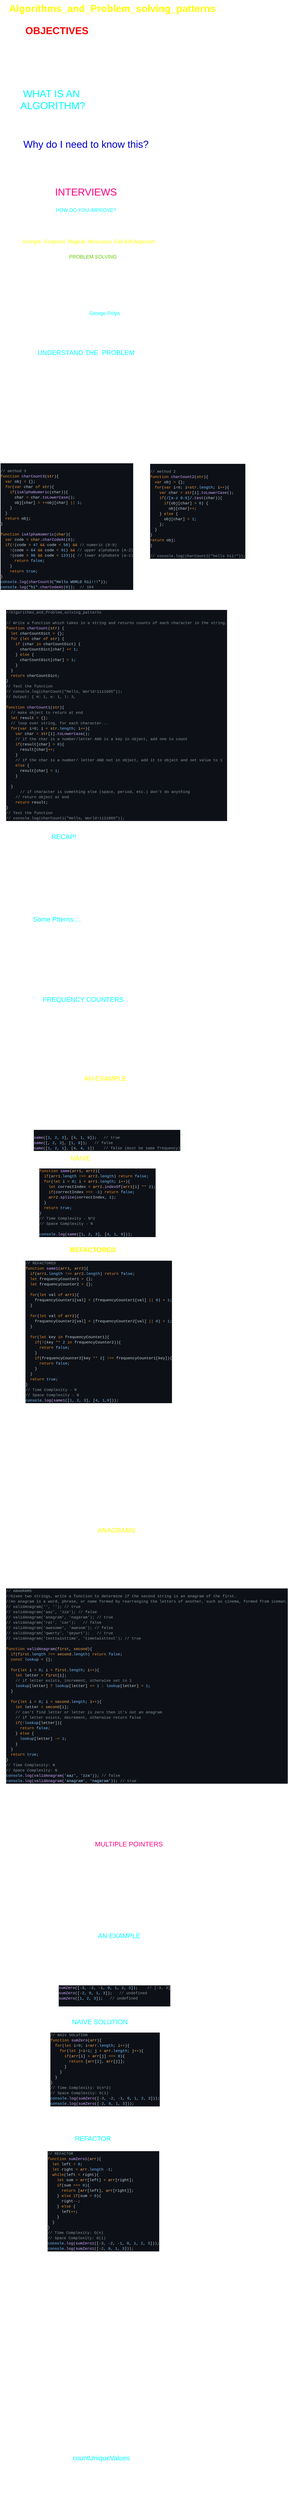 <mxfile>
    <diagram id="SgA_qAOusEtsAZYRhVHF" name="Page-1">
        <mxGraphModel dx="1015" dy="542" grid="1" gridSize="10" guides="1" tooltips="1" connect="1" arrows="1" fold="1" page="1" pageScale="1" pageWidth="850" pageHeight="1100" math="0" shadow="0">
            <root>
                <mxCell id="0"/>
                <mxCell id="1" parent="0"/>
                <mxCell id="2" value="&lt;font color=&quot;#ffff00&quot; style=&quot;font-size: 36px;&quot;&gt;&lt;b style=&quot;&quot;&gt;Algorithms_and_Problem_solving_patterns&lt;/b&gt;&lt;/font&gt;" style="text;html=1;align=center;verticalAlign=middle;resizable=0;points=[];autosize=1;strokeColor=none;fillColor=none;" parent="1" vertex="1">
                    <mxGeometry x="50" y="30" width="770" height="60" as="geometry"/>
                </mxCell>
                <mxCell id="3" value="&lt;font color=&quot;#ff0000&quot;&gt;&lt;b&gt;OBJECTIVES&lt;/b&gt;&lt;/font&gt;" style="text;html=1;align=center;verticalAlign=middle;resizable=0;points=[];autosize=1;strokeColor=none;fillColor=none;fontSize=36;fontColor=#FFFF00;" parent="1" vertex="1">
                    <mxGeometry x="110" y="110" width="250" height="60" as="geometry"/>
                </mxCell>
                <mxCell id="4" value="&lt;div style=&quot;text-align: left;&quot;&gt;&lt;span style=&quot;font-size: 18px; color: rgb(255, 255, 255); background-color: initial;&quot;&gt;--&amp;gt; Define what an algoriithm is&amp;nbsp;&lt;/span&gt;&lt;/div&gt;&lt;font style=&quot;font-size: 18px;&quot; color=&quot;#ffffff&quot;&gt;&lt;div style=&quot;text-align: left;&quot;&gt;&lt;span style=&quot;background-color: initial;&quot;&gt;--&amp;gt; Devise a plan to solve algorithms&lt;/span&gt;&lt;/div&gt;&lt;div style=&quot;text-align: left;&quot;&gt;&lt;span style=&quot;background-color: initial;&quot;&gt;--&amp;gt; Compare and contrast problem solving&lt;/span&gt;&lt;/div&gt;&lt;div style=&quot;text-align: left;&quot;&gt;&lt;span style=&quot;background-color: initial;&quot;&gt;patters including frequency counters, two&lt;/span&gt;&lt;/div&gt;&lt;div style=&quot;text-align: left;&quot;&gt;&lt;span style=&quot;background-color: initial;&quot;&gt;pointer problems and divide and conquer&lt;/span&gt;&lt;/div&gt;&lt;/font&gt;" style="text;html=1;align=center;verticalAlign=middle;resizable=0;points=[];autosize=1;strokeColor=none;fillColor=none;fontSize=36;fontColor=#FF0000;" parent="1" vertex="1">
                    <mxGeometry x="80" y="160" width="360" height="140" as="geometry"/>
                </mxCell>
                <mxCell id="5" value="&lt;font style=&quot;color: rgb(0, 255, 255); font-size: 36px;&quot;&gt;WHAT IS AN&amp;nbsp;&lt;br&gt;ALGORITHM?&lt;br&gt;&lt;/font&gt;A process or set of steps to&amp;nbsp;&lt;br&gt;accomplsh a certain task." style="text;html=1;align=center;verticalAlign=middle;resizable=0;points=[];autosize=1;strokeColor=none;fillColor=none;fontSize=18;fontColor=#FFFFFF;" parent="1" vertex="1">
                    <mxGeometry x="90" y="340" width="260" height="140" as="geometry"/>
                </mxCell>
                <mxCell id="6" value="&lt;font color=&quot;#0000cc&quot;&gt;Why do I need to know this?&lt;/font&gt;&lt;br&gt;&lt;font style=&quot;font-size: 18px;&quot;&gt;Almost everything that you do in programming involves&lt;br&gt;&lt;/font&gt;&lt;font style=&quot;font-size: 18px;&quot;&gt;some kind of algorithm!&lt;br&gt;&lt;/font&gt;&lt;font size=&quot;3&quot;&gt;It's&amp;nbsp; tha foundation for being a successful problem solving and developer Also..&lt;br&gt;&lt;/font&gt;&lt;font color=&quot;#ff0080&quot;&gt;INTERVIEWS&lt;/font&gt;" style="text;html=1;align=center;verticalAlign=middle;resizable=0;points=[];autosize=1;strokeColor=none;fillColor=none;fontSize=36;fontColor=#FFFFFF;" parent="1" vertex="1">
                    <mxGeometry x="50" y="520" width="580" height="230" as="geometry"/>
                </mxCell>
                <mxCell id="7" value="&lt;font color=&quot;#00ffff&quot;&gt;HOW DO YOU IMPROVE?&lt;/font&gt;&lt;br&gt;&lt;div style=&quot;text-align: left;&quot;&gt;&lt;br&gt;&lt;/div&gt;&lt;font color=&quot;#ffffff&quot;&gt;&lt;div style=&quot;text-align: left;&quot;&gt;&lt;span style=&quot;background-color: initial;&quot;&gt;1. Devise a plan for solving problems.&lt;/span&gt;&lt;/div&gt;&lt;div style=&quot;text-align: left;&quot;&gt;&lt;span style=&quot;background-color: initial;&quot;&gt;2. Master common problem solving patterns&lt;/span&gt;&lt;/div&gt;&lt;/font&gt;" style="text;html=1;align=center;verticalAlign=middle;resizable=0;points=[];autosize=1;strokeColor=none;fillColor=none;fontSize=18;fontColor=#FF0080;" parent="1" vertex="1">
                    <mxGeometry x="155" y="770" width="370" height="100" as="geometry"/>
                </mxCell>
                <mxCell id="8" value="&lt;font color=&quot;#ffff00&quot;&gt;A simple, Foolproof, Magical, Miraculous, Fail-Self Approach&lt;/font&gt;" style="text;html=1;align=center;verticalAlign=middle;resizable=0;points=[];autosize=1;strokeColor=none;fillColor=none;fontSize=18;fontColor=#FFFFFF;" parent="1" vertex="1">
                    <mxGeometry x="100" y="880" width="500" height="40" as="geometry"/>
                </mxCell>
                <mxCell id="9" value="&lt;font color=&quot;#66cc00&quot;&gt;PROBLEM SOLVING&lt;/font&gt;&lt;br&gt;&lt;font color=&quot;#ffffff&quot;&gt;&lt;br&gt;&lt;div style=&quot;text-align: left;&quot;&gt;&lt;span style=&quot;background-color: initial;&quot;&gt;--&amp;gt; Understand the problem&lt;/span&gt;&lt;/div&gt;&lt;div style=&quot;text-align: left;&quot;&gt;&lt;span style=&quot;background-color: initial;&quot;&gt;--&amp;gt; Explore Concrete Examples&lt;/span&gt;&lt;/div&gt;&lt;div style=&quot;text-align: left;&quot;&gt;&lt;span style=&quot;background-color: initial;&quot;&gt;--&amp;gt; Break it Down&lt;/span&gt;&lt;/div&gt;&lt;div style=&quot;text-align: left;&quot;&gt;&lt;span style=&quot;background-color: initial;&quot;&gt;--&amp;gt; Solve/Simplify&lt;/span&gt;&lt;/div&gt;&lt;div style=&quot;text-align: left;&quot;&gt;&lt;span style=&quot;background-color: initial;&quot;&gt;--&amp;gt; Look back and Refactor&lt;/span&gt;&lt;/div&gt;&lt;/font&gt;" style="text;html=1;align=center;verticalAlign=middle;resizable=0;points=[];autosize=1;strokeColor=none;fillColor=none;fontSize=18;fontColor=#FFFF00;" parent="1" vertex="1">
                    <mxGeometry x="230" y="940" width="270" height="160" as="geometry"/>
                </mxCell>
                <mxCell id="10" value="Note: many of these strategies are&lt;br&gt;adapted from &lt;font color=&quot;#00ffff&quot;&gt;George Polya&lt;/font&gt;, whose&amp;nbsp;&lt;br&gt;book How to solve It is a great&amp;nbsp;&lt;br&gt;reesource for anyone who wants to&amp;nbsp;&lt;br&gt;become a beeter problem solver" style="text;html=1;align=center;verticalAlign=middle;resizable=0;points=[];autosize=1;strokeColor=none;fillColor=none;fontSize=18;fontColor=#FFFFFF;" parent="1" vertex="1">
                    <mxGeometry x="230" y="1120" width="310" height="120" as="geometry"/>
                </mxCell>
                <mxCell id="11" value="&lt;font style=&quot;font-size: 24px;&quot;&gt;UNDERSTAND THE&amp;nbsp; PROBLEM&lt;/font&gt;" style="text;html=1;align=center;verticalAlign=middle;resizable=0;points=[];autosize=1;strokeColor=none;fillColor=none;fontSize=18;fontColor=#00FFFF;" parent="1" vertex="1">
                    <mxGeometry x="155" y="1280" width="370" height="40" as="geometry"/>
                </mxCell>
                <mxCell id="12" value="&lt;div style=&quot;text-align: left;&quot;&gt;&lt;span style=&quot;color: rgb(255, 255, 255); background-color: initial;&quot;&gt;1. Can i restate the problem in my own words?&lt;/span&gt;&lt;/div&gt;&lt;font color=&quot;#ffffff&quot;&gt;&lt;div style=&quot;text-align: left;&quot;&gt;&lt;span style=&quot;background-color: initial;&quot;&gt;2. What are the input that go into the problem?&lt;/span&gt;&lt;/div&gt;&lt;div style=&quot;text-align: left;&quot;&gt;&lt;span style=&quot;background-color: initial;&quot;&gt;3. what are outputs that should come from the&amp;nbsp;&lt;/span&gt;&lt;/div&gt;&lt;span style=&quot;white-space: pre;&quot;&gt;&lt;div style=&quot;text-align: left;&quot;&gt;&lt;span style=&quot;background-color: initial;&quot;&gt;&#9;&lt;/span&gt;&lt;span style=&quot;background-color: initial; white-space-collapse: collapse;&quot;&gt;solution to the problem?&lt;/span&gt;&lt;/div&gt;&lt;/span&gt;&lt;div style=&quot;text-align: left;&quot;&gt;&lt;span style=&quot;background-color: initial;&quot;&gt;4. Can the outputs be determined from the inputs? In&amp;nbsp;&lt;/span&gt;&lt;/div&gt;&lt;span style=&quot;white-space: pre;&quot;&gt;&lt;div style=&quot;text-align: left;&quot;&gt;&lt;span style=&quot;background-color: initial;&quot;&gt;&#9;&lt;/span&gt;&lt;span style=&quot;background-color: initial; white-space-collapse: collapse;&quot;&gt;other words, do I have enough information to solve the&amp;nbsp;&lt;/span&gt;&lt;/div&gt;&lt;/span&gt;&lt;span style=&quot;white-space: pre;&quot;&gt;&lt;div style=&quot;text-align: left;&quot;&gt;&lt;span style=&quot;background-color: initial;&quot;&gt;&#9;&lt;/span&gt;&lt;span style=&quot;background-color: initial; white-space-collapse: collapse;&quot;&gt;problem? (You may not be able to answer this question&lt;/span&gt;&lt;/div&gt;&lt;/span&gt;&lt;span style=&quot;white-space: pre;&quot;&gt;&lt;div style=&quot;text-align: left;&quot;&gt;&lt;span style=&quot;background-color: initial;&quot;&gt;&#9;&lt;/span&gt;&lt;span style=&quot;background-color: initial; white-space-collapse: collapse;&quot;&gt;until&amp;nbsp; you set about solving the problem. That's okay; it's&lt;/span&gt;&lt;/div&gt;&lt;/span&gt;&lt;span style=&quot;white-space: pre;&quot;&gt;&lt;div style=&quot;text-align: left;&quot;&gt;&lt;span style=&quot;background-color: initial;&quot;&gt;&#9;&lt;/span&gt;&lt;span style=&quot;background-color: initial; white-space-collapse: collapse;&quot;&gt;still worth considering the question at this early stage.)&lt;/span&gt;&lt;/div&gt;&lt;/span&gt;&lt;div style=&quot;text-align: left;&quot;&gt;&lt;span style=&quot;background-color: initial;&quot;&gt;5. How should II&amp;nbsp; lable the&amp;nbsp; important pieces of data that are&amp;nbsp;&lt;/span&gt;&lt;/div&gt;&lt;span style=&quot;white-space: pre;&quot;&gt;&lt;div style=&quot;text-align: left;&quot;&gt;&lt;span style=&quot;background-color: initial;&quot;&gt;&#9;&lt;/span&gt;&lt;span style=&quot;background-color: initial; white-space-collapse: collapse;&quot;&gt;a part of the problem?&lt;/span&gt;&lt;/div&gt;&lt;/span&gt;&lt;/font&gt;" style="text;html=1;align=center;verticalAlign=middle;resizable=0;points=[];autosize=1;strokeColor=none;fillColor=none;fontSize=24;fontColor=#00FFFF;" parent="1" vertex="1">
                    <mxGeometry x="100" y="1340" width="670" height="330" as="geometry"/>
                </mxCell>
                <mxCell id="13" value="&lt;div style=&quot;color: rgb(201, 209, 217); background-color: rgb(13, 17, 23); font-family: Consolas, &amp;quot;Courier New&amp;quot;, monospace; font-size: 14px; line-height: 19px;&quot;&gt;&lt;br&gt;&lt;div&gt;&lt;span style=&quot;color: #8b949e;&quot;&gt;// method 3&lt;/span&gt;&lt;/div&gt;&lt;div&gt;&lt;span style=&quot;color: #ec8e2c;&quot;&gt;function&lt;/span&gt; &lt;span style=&quot;color: #d2a8ff;&quot;&gt;charCount3&lt;/span&gt;(&lt;span style=&quot;color: #fdac54;&quot;&gt;str&lt;/span&gt;){&lt;/div&gt;&lt;div&gt;&amp;nbsp; &lt;span style=&quot;color: #ec8e2c;&quot;&gt;var&lt;/span&gt; obj &lt;span style=&quot;color: #ec8e2c;&quot;&gt;=&lt;/span&gt; {};&lt;/div&gt;&lt;div&gt;&amp;nbsp; &lt;span style=&quot;color: #ec8e2c;&quot;&gt;for&lt;/span&gt;(&lt;span style=&quot;color: #ec8e2c;&quot;&gt;var&lt;/span&gt; char &lt;span style=&quot;color: #ec8e2c;&quot;&gt;of&lt;/span&gt; &lt;span style=&quot;color: #fdac54;&quot;&gt;str&lt;/span&gt;){&lt;/div&gt;&lt;div&gt;&amp;nbsp; &amp;nbsp; &lt;span style=&quot;color: #ec8e2c;&quot;&gt;if&lt;/span&gt;(&lt;span style=&quot;color: #d2a8ff;&quot;&gt;isAlphaNumeric&lt;/span&gt;(char)){&lt;/div&gt;&lt;div&gt;&amp;nbsp; &amp;nbsp; &amp;nbsp; char &lt;span style=&quot;color: #ec8e2c;&quot;&gt;=&lt;/span&gt; char.&lt;span style=&quot;color: #d2a8ff;&quot;&gt;toLowerCase&lt;/span&gt;();&lt;/div&gt;&lt;div&gt;&amp;nbsp; &amp;nbsp; &amp;nbsp; obj[char] &lt;span style=&quot;color: #ec8e2c;&quot;&gt;=&lt;/span&gt; &lt;span style=&quot;color: #ec8e2c;&quot;&gt;++&lt;/span&gt;obj[char] &lt;span style=&quot;color: #ec8e2c;&quot;&gt;||&lt;/span&gt; &lt;span style=&quot;color: #79c0ff;&quot;&gt;1&lt;/span&gt;;&lt;/div&gt;&lt;div&gt;&amp;nbsp; &amp;nbsp; }&lt;/div&gt;&lt;div&gt;&amp;nbsp; }&lt;/div&gt;&lt;div&gt;&amp;nbsp; &lt;span style=&quot;color: #ec8e2c;&quot;&gt;return&lt;/span&gt; obj;&lt;/div&gt;&lt;div&gt;}&lt;/div&gt;&lt;br&gt;&lt;div&gt;&lt;span style=&quot;color: #ec8e2c;&quot;&gt;function&lt;/span&gt; &lt;span style=&quot;color: #d2a8ff;&quot;&gt;isAlphaNumeric&lt;/span&gt;(&lt;span style=&quot;color: #fdac54;&quot;&gt;char&lt;/span&gt;){&lt;/div&gt;&lt;div&gt;&amp;nbsp; &lt;span style=&quot;color: #ec8e2c;&quot;&gt;var&lt;/span&gt; code &lt;span style=&quot;color: #ec8e2c;&quot;&gt;=&lt;/span&gt; &lt;span style=&quot;color: #fdac54;&quot;&gt;char&lt;/span&gt;.&lt;span style=&quot;color: #d2a8ff;&quot;&gt;charCodeAt&lt;/span&gt;(&lt;span style=&quot;color: #79c0ff;&quot;&gt;0&lt;/span&gt;);&lt;/div&gt;&lt;div&gt;&amp;nbsp; &lt;span style=&quot;color: #ec8e2c;&quot;&gt;if&lt;/span&gt;(&lt;span style=&quot;color: #ec8e2c;&quot;&gt;!&lt;/span&gt;(code &lt;span style=&quot;color: #ec8e2c;&quot;&gt;&amp;gt;&lt;/span&gt; &lt;span style=&quot;color: #79c0ff;&quot;&gt;47&lt;/span&gt; &lt;span style=&quot;color: #ec8e2c;&quot;&gt;&amp;amp;&amp;amp;&lt;/span&gt; code &lt;span style=&quot;color: #ec8e2c;&quot;&gt;&amp;lt;&lt;/span&gt; &lt;span style=&quot;color: #79c0ff;&quot;&gt;58&lt;/span&gt;) &lt;span style=&quot;color: #ec8e2c;&quot;&gt;&amp;amp;&amp;amp;&lt;/span&gt; &lt;span style=&quot;color: #8b949e;&quot;&gt;// numeric (0-9)&lt;/span&gt;&lt;/div&gt;&lt;div&gt;&amp;nbsp; &amp;nbsp; &lt;span style=&quot;color: #ec8e2c;&quot;&gt;!&lt;/span&gt;(code &lt;span style=&quot;color: #ec8e2c;&quot;&gt;&amp;gt;&lt;/span&gt; &lt;span style=&quot;color: #79c0ff;&quot;&gt;64&lt;/span&gt; &lt;span style=&quot;color: #ec8e2c;&quot;&gt;&amp;amp;&amp;amp;&lt;/span&gt; code &lt;span style=&quot;color: #ec8e2c;&quot;&gt;&amp;lt;&lt;/span&gt; &lt;span style=&quot;color: #79c0ff;&quot;&gt;91&lt;/span&gt;) &lt;span style=&quot;color: #ec8e2c;&quot;&gt;&amp;amp;&amp;amp;&lt;/span&gt; &lt;span style=&quot;color: #8b949e;&quot;&gt;// upper alphabate (A-Z)&lt;/span&gt;&lt;/div&gt;&lt;div&gt;&amp;nbsp; &amp;nbsp; &lt;span style=&quot;color: #ec8e2c;&quot;&gt;!&lt;/span&gt;(code &lt;span style=&quot;color: #ec8e2c;&quot;&gt;&amp;gt;&lt;/span&gt; &lt;span style=&quot;color: #79c0ff;&quot;&gt;96&lt;/span&gt; &lt;span style=&quot;color: #ec8e2c;&quot;&gt;&amp;amp;&amp;amp;&lt;/span&gt; code &lt;span style=&quot;color: #ec8e2c;&quot;&gt;&amp;lt;&lt;/span&gt; &lt;span style=&quot;color: #79c0ff;&quot;&gt;123&lt;/span&gt;)){ &lt;span style=&quot;color: #8b949e;&quot;&gt;// lower alphabate (a-z)&lt;/span&gt;&lt;/div&gt;&lt;div&gt;&amp;nbsp; &amp;nbsp; &amp;nbsp; &lt;span style=&quot;color: #ec8e2c;&quot;&gt;return&lt;/span&gt; &lt;span style=&quot;color: #79c0ff;&quot;&gt;false&lt;/span&gt;;&lt;/div&gt;&lt;div&gt;&amp;nbsp; &amp;nbsp; }&lt;/div&gt;&lt;div&gt;&amp;nbsp; &amp;nbsp; &lt;span style=&quot;color: #ec8e2c;&quot;&gt;return&lt;/span&gt; &lt;span style=&quot;color: #79c0ff;&quot;&gt;true&lt;/span&gt;;&lt;/div&gt;&lt;div&gt;}&lt;/div&gt;&lt;div&gt;&lt;span style=&quot;color: #79c0ff;&quot;&gt;console&lt;/span&gt;.&lt;span style=&quot;color: #d2a8ff;&quot;&gt;log&lt;/span&gt;(&lt;span style=&quot;color: #d2a8ff;&quot;&gt;charCount3&lt;/span&gt;(&lt;span style=&quot;color: #a5d6ff;&quot;&gt;&quot;Hello WORLD hii!!!&quot;&lt;/span&gt;));&lt;/div&gt;&lt;div&gt;&lt;span style=&quot;color: #79c0ff;&quot;&gt;console&lt;/span&gt;.&lt;span style=&quot;color: #d2a8ff;&quot;&gt;log&lt;/span&gt;(&lt;span style=&quot;color: #a5d6ff;&quot;&gt;&quot;hi&quot;&lt;/span&gt;.&lt;span style=&quot;color: #d2a8ff;&quot;&gt;charCodeAt&lt;/span&gt;(&lt;span style=&quot;color: #79c0ff;&quot;&gt;0&lt;/span&gt;)); &amp;nbsp;&lt;span style=&quot;color: #8b949e;&quot;&gt;// 104&lt;/span&gt;&lt;/div&gt;&lt;/div&gt;" style="text;html=1;align=left;verticalAlign=middle;resizable=0;points=[];autosize=1;strokeColor=none;fillColor=none;" vertex="1" parent="1">
                    <mxGeometry x="30" y="1690" width="460" height="470" as="geometry"/>
                </mxCell>
                <mxCell id="14" value="&lt;div style=&quot;color: rgb(201, 209, 217); background-color: rgb(13, 17, 23); font-family: Consolas, &amp;quot;Courier New&amp;quot;, monospace; font-size: 14px; line-height: 19px;&quot;&gt;&lt;br&gt;&lt;div&gt;&lt;span style=&quot;color: #8b949e;&quot;&gt;// method 2&lt;/span&gt;&lt;/div&gt;&lt;div&gt;&lt;span style=&quot;color: #ec8e2c;&quot;&gt;function&lt;/span&gt; &lt;span style=&quot;color: #d2a8ff;&quot;&gt;charCount2&lt;/span&gt;(&lt;span style=&quot;color: #fdac54;&quot;&gt;str&lt;/span&gt;){&lt;/div&gt;&lt;div&gt;&amp;nbsp; &lt;span style=&quot;color: #ec8e2c;&quot;&gt;var&lt;/span&gt; obj &lt;span style=&quot;color: #ec8e2c;&quot;&gt;=&lt;/span&gt; {};&lt;/div&gt;&lt;div&gt;&amp;nbsp; &lt;span style=&quot;color: #ec8e2c;&quot;&gt;for&lt;/span&gt;(&lt;span style=&quot;color: #ec8e2c;&quot;&gt;var&lt;/span&gt; i&lt;span style=&quot;color: #ec8e2c;&quot;&gt;=&lt;/span&gt;&lt;span style=&quot;color: #79c0ff;&quot;&gt;0&lt;/span&gt;; i&lt;span style=&quot;color: #ec8e2c;&quot;&gt;&amp;lt;&lt;/span&gt;&lt;span style=&quot;color: #fdac54;&quot;&gt;str&lt;/span&gt;.&lt;span style=&quot;color: #79c0ff;&quot;&gt;length&lt;/span&gt;; i&lt;span style=&quot;color: #ec8e2c;&quot;&gt;++&lt;/span&gt;){&lt;/div&gt;&lt;div&gt;&amp;nbsp; &amp;nbsp; &lt;span style=&quot;color: #ec8e2c;&quot;&gt;var&lt;/span&gt; char &lt;span style=&quot;color: #ec8e2c;&quot;&gt;=&lt;/span&gt; &lt;span style=&quot;color: #fdac54;&quot;&gt;str&lt;/span&gt;[i].&lt;span style=&quot;color: #d2a8ff;&quot;&gt;toLowerCase&lt;/span&gt;();&lt;/div&gt;&lt;div&gt;&amp;nbsp; &amp;nbsp; &lt;span style=&quot;color: #ec8e2c;&quot;&gt;if&lt;/span&gt;(&lt;span style=&quot;color: #a5d6ff;&quot;&gt;/&lt;/span&gt;&lt;span style=&quot;color: #79c0ff;&quot;&gt;[a-z 0-9]&lt;/span&gt;&lt;span style=&quot;color: #a5d6ff;&quot;&gt;/&lt;/span&gt;.&lt;span style=&quot;color: #d2a8ff;&quot;&gt;test&lt;/span&gt;(char)){&lt;/div&gt;&lt;div&gt;&amp;nbsp; &amp;nbsp; &amp;nbsp; &lt;span style=&quot;color: #ec8e2c;&quot;&gt;if&lt;/span&gt;(obj[char] &lt;span style=&quot;color: #ec8e2c;&quot;&gt;&amp;gt;&lt;/span&gt; &lt;span style=&quot;color: #79c0ff;&quot;&gt;0&lt;/span&gt;) {&lt;/div&gt;&lt;div&gt;&amp;nbsp; &amp;nbsp; &amp;nbsp; &amp;nbsp; obj[char]&lt;span style=&quot;color: #ec8e2c;&quot;&gt;++&lt;/span&gt;;&lt;/div&gt;&lt;div&gt;&amp;nbsp; &amp;nbsp; } &lt;span style=&quot;color: #ec8e2c;&quot;&gt;else&lt;/span&gt; {&lt;/div&gt;&lt;div&gt;&amp;nbsp; &amp;nbsp; &amp;nbsp; obj[char] &lt;span style=&quot;color: #ec8e2c;&quot;&gt;=&lt;/span&gt; &lt;span style=&quot;color: #79c0ff;&quot;&gt;1&lt;/span&gt;;&lt;/div&gt;&lt;div&gt;&amp;nbsp; &amp;nbsp; };&lt;/div&gt;&lt;div&gt;&amp;nbsp; }&lt;/div&gt;&lt;div&gt;}&lt;/div&gt;&lt;div&gt;&lt;span style=&quot;color: #ec8e2c;&quot;&gt;return&lt;/span&gt; obj;&lt;/div&gt;&lt;div&gt;}&lt;/div&gt;&lt;br&gt;&lt;div&gt;&lt;span style=&quot;color: #8b949e;&quot;&gt;// console.log(charCount2(&quot;hello hii!&quot;));&lt;/span&gt;&lt;/div&gt;&lt;/div&gt;" style="text;html=1;align=left;verticalAlign=middle;resizable=0;points=[];autosize=1;strokeColor=none;fillColor=none;" vertex="1" parent="1">
                    <mxGeometry x="570" y="1690" width="340" height="360" as="geometry"/>
                </mxCell>
                <mxCell id="15" value="&lt;div style=&quot;color: rgb(201, 209, 217); background-color: rgb(13, 17, 23); font-family: Consolas, &amp;quot;Courier New&amp;quot;, monospace; font-size: 14px; line-height: 19px;&quot;&gt;&lt;div&gt;&lt;span style=&quot;color: #8b949e;&quot;&gt;//Algorithms_and_Problem_solving_patterns&lt;/span&gt;&lt;/div&gt;&lt;br&gt;&lt;div&gt;&lt;span style=&quot;color: #8b949e;&quot;&gt;// Write a function which takes in a string and returns counts of each character in the string.&lt;/span&gt;&lt;/div&gt;&lt;div&gt;&lt;span style=&quot;color: #ec8e2c;&quot;&gt;function&lt;/span&gt; &lt;span style=&quot;color: #d2a8ff;&quot;&gt;charCount&lt;/span&gt;(&lt;span style=&quot;color: #fdac54;&quot;&gt;str&lt;/span&gt;) {&lt;/div&gt;&lt;div&gt;&amp;nbsp; &lt;span style=&quot;color: #ec8e2c;&quot;&gt;let&lt;/span&gt; charCountDict &lt;span style=&quot;color: #ec8e2c;&quot;&gt;=&lt;/span&gt; {};&lt;/div&gt;&lt;div&gt;&amp;nbsp; &lt;span style=&quot;color: #ec8e2c;&quot;&gt;for&lt;/span&gt; (&lt;span style=&quot;color: #ec8e2c;&quot;&gt;let&lt;/span&gt; char &lt;span style=&quot;color: #ec8e2c;&quot;&gt;of&lt;/span&gt; &lt;span style=&quot;color: #fdac54;&quot;&gt;str&lt;/span&gt;) {&lt;/div&gt;&lt;div&gt;&amp;nbsp; &amp;nbsp; &lt;span style=&quot;color: #ec8e2c;&quot;&gt;if&lt;/span&gt; (char &lt;span style=&quot;color: #ec8e2c;&quot;&gt;in&lt;/span&gt; charCountDict) {&lt;/div&gt;&lt;div&gt;&amp;nbsp; &amp;nbsp; &amp;nbsp; charCountDict[char] &lt;span style=&quot;color: #ec8e2c;&quot;&gt;+=&lt;/span&gt; &lt;span style=&quot;color: #79c0ff;&quot;&gt;1&lt;/span&gt;;&lt;/div&gt;&lt;div&gt;&amp;nbsp; &amp;nbsp; } &lt;span style=&quot;color: #ec8e2c;&quot;&gt;else&lt;/span&gt; {&lt;/div&gt;&lt;div&gt;&amp;nbsp; &amp;nbsp; &amp;nbsp; charCountDict[char] &lt;span style=&quot;color: #ec8e2c;&quot;&gt;=&lt;/span&gt; &lt;span style=&quot;color: #79c0ff;&quot;&gt;1&lt;/span&gt;;&lt;/div&gt;&lt;div&gt;&amp;nbsp; &amp;nbsp; }&lt;/div&gt;&lt;div&gt;&amp;nbsp; }&lt;/div&gt;&lt;div&gt;&amp;nbsp; &lt;span style=&quot;color: #ec8e2c;&quot;&gt;return&lt;/span&gt; charCountDict;&lt;/div&gt;&lt;div&gt;}&lt;/div&gt;&lt;div&gt;&lt;span style=&quot;color: #8b949e;&quot;&gt;// Test the function&lt;/span&gt;&lt;/div&gt;&lt;div&gt;&lt;span style=&quot;color: #8b949e;&quot;&gt;// console.log(charCount(&quot;Hello, World!1111665&quot;));&lt;/span&gt;&lt;/div&gt;&lt;div&gt;&lt;span style=&quot;color: #8b949e;&quot;&gt;// Output: { H: 1, e: 1, l: 3, &lt;/span&gt;&lt;/div&gt;&lt;br&gt;&lt;div&gt;&lt;span style=&quot;color: #ec8e2c;&quot;&gt;function&lt;/span&gt; &lt;span style=&quot;color: #d2a8ff;&quot;&gt;charCount1&lt;/span&gt;(&lt;span style=&quot;color: #fdac54;&quot;&gt;str&lt;/span&gt;){&lt;/div&gt;&lt;div&gt;&amp;nbsp; &lt;span style=&quot;color: #8b949e;&quot;&gt;// make object to return at end&lt;/span&gt;&lt;/div&gt;&lt;div&gt;&amp;nbsp; &lt;span style=&quot;color: #ec8e2c;&quot;&gt;let&lt;/span&gt; result &lt;span style=&quot;color: #ec8e2c;&quot;&gt;=&lt;/span&gt; {};&lt;/div&gt;&lt;div&gt;&amp;nbsp; &lt;span style=&quot;color: #8b949e;&quot;&gt;// loop over string, for each character...&lt;/span&gt;&lt;/div&gt;&lt;div&gt;&amp;nbsp; &lt;span style=&quot;color: #ec8e2c;&quot;&gt;for&lt;/span&gt;(&lt;span style=&quot;color: #ec8e2c;&quot;&gt;var&lt;/span&gt; i&lt;span style=&quot;color: #ec8e2c;&quot;&gt;=&lt;/span&gt;&lt;span style=&quot;color: #79c0ff;&quot;&gt;0&lt;/span&gt;; i &lt;span style=&quot;color: #ec8e2c;&quot;&gt;&amp;lt;&lt;/span&gt; &lt;span style=&quot;color: #fdac54;&quot;&gt;str&lt;/span&gt;.&lt;span style=&quot;color: #79c0ff;&quot;&gt;length&lt;/span&gt;; i&lt;span style=&quot;color: #ec8e2c;&quot;&gt;++&lt;/span&gt;){&lt;/div&gt;&lt;div&gt;&amp;nbsp; &amp;nbsp; &lt;span style=&quot;color: #ec8e2c;&quot;&gt;var&lt;/span&gt; char &lt;span style=&quot;color: #ec8e2c;&quot;&gt;=&lt;/span&gt; &lt;span style=&quot;color: #fdac54;&quot;&gt;str&lt;/span&gt;[i].&lt;span style=&quot;color: #d2a8ff;&quot;&gt;toLowerCase&lt;/span&gt;();&lt;/div&gt;&lt;div&gt;&amp;nbsp; &amp;nbsp; &lt;span style=&quot;color: #8b949e;&quot;&gt;// if the char is a number/letter AND is a key in object, add one to count&lt;/span&gt;&lt;/div&gt;&lt;div&gt;&amp;nbsp; &amp;nbsp; &lt;span style=&quot;color: #ec8e2c;&quot;&gt;if&lt;/span&gt;(result[char] &lt;span style=&quot;color: #ec8e2c;&quot;&gt;&amp;gt;&lt;/span&gt; &lt;span style=&quot;color: #79c0ff;&quot;&gt;0&lt;/span&gt;){&lt;/div&gt;&lt;div&gt;&amp;nbsp; &amp;nbsp; &amp;nbsp; result[char]&lt;span style=&quot;color: #ec8e2c;&quot;&gt;++&lt;/span&gt;;&lt;/div&gt;&lt;div&gt;&amp;nbsp; &amp;nbsp; }&lt;/div&gt;&lt;div&gt;&amp;nbsp; &amp;nbsp; &lt;span style=&quot;color: #8b949e;&quot;&gt;// if the char is a number/ letter AND not in object, add it to object and set value to 1&lt;/span&gt;&lt;/div&gt;&lt;div&gt;&amp;nbsp; &amp;nbsp; &lt;span style=&quot;color: #ec8e2c;&quot;&gt;else&lt;/span&gt; {&lt;/div&gt;&lt;div&gt;&amp;nbsp; &amp;nbsp; &amp;nbsp; result[char] &lt;span style=&quot;color: #ec8e2c;&quot;&gt;=&lt;/span&gt; &lt;span style=&quot;color: #79c0ff;&quot;&gt;1&lt;/span&gt;;&lt;/div&gt;&lt;div&gt;&amp;nbsp; &amp;nbsp; }&lt;/div&gt;&lt;br&gt;&lt;div&gt;&amp;nbsp; }&lt;/div&gt;&lt;div&gt;&amp;nbsp; &amp;nbsp; &amp;nbsp; &lt;span style=&quot;color: #8b949e;&quot;&gt;// if character is something else (space, period, etc.) don't do anything&lt;/span&gt;&lt;/div&gt;&lt;div&gt;&amp;nbsp; &amp;nbsp; &lt;span style=&quot;color: #8b949e;&quot;&gt;// return object at end&lt;/span&gt;&lt;/div&gt;&lt;div&gt;&amp;nbsp; &amp;nbsp; &lt;span style=&quot;color: #ec8e2c;&quot;&gt;return&lt;/span&gt; result;&lt;/div&gt;&lt;div&gt;}&lt;/div&gt;&lt;div&gt;&lt;span style=&quot;color: #8b949e;&quot;&gt;// Test the function&lt;/span&gt;&lt;/div&gt;&lt;div&gt;&lt;span style=&quot;color: #8b949e;&quot;&gt;// console.log(charCount1(&quot;Hello, World!1111665&quot;));&lt;/span&gt;&lt;/div&gt;&lt;/div&gt;" style="text;html=1;align=left;verticalAlign=middle;resizable=0;points=[];autosize=1;strokeColor=none;fillColor=none;" vertex="1" parent="1">
                    <mxGeometry x="50" y="2220" width="750" height="770" as="geometry"/>
                </mxCell>
                <mxCell id="16" value="&lt;font color=&quot;#00ffff&quot;&gt;&lt;font style=&quot;font-size: 24px;&quot;&gt;RECAP!&lt;br&gt;&lt;/font&gt;&lt;br&gt;&lt;/font&gt;" style="text;html=1;align=center;verticalAlign=middle;resizable=0;points=[];autosize=1;strokeColor=none;fillColor=none;" vertex="1" parent="1">
                    <mxGeometry x="205" y="3020" width="110" height="60" as="geometry"/>
                </mxCell>
                <mxCell id="17" value="&lt;div style=&quot;text-align: left;&quot;&gt;&lt;span style=&quot;color: rgb(255, 255, 255); background-color: initial;&quot;&gt;--&amp;gt; Understand the problem&lt;/span&gt;&lt;/div&gt;&lt;font color=&quot;#ffffff&quot;&gt;&lt;div style=&quot;text-align: left;&quot;&gt;&lt;span style=&quot;background-color: initial;&quot;&gt;--&amp;gt; Explore concrete Examples&lt;/span&gt;&lt;/div&gt;&lt;div style=&quot;text-align: left;&quot;&gt;&lt;span style=&quot;background-color: initial;&quot;&gt;--&amp;gt; Break it Down&lt;/span&gt;&lt;/div&gt;&lt;div style=&quot;text-align: left;&quot;&gt;&lt;span style=&quot;background-color: initial;&quot;&gt;--&amp;gt; Solve / simplify&lt;/span&gt;&lt;/div&gt;&lt;div style=&quot;text-align: left;&quot;&gt;&lt;span style=&quot;background-color: initial;&quot;&gt;--&amp;gt; Look Back and Refactor&lt;/span&gt;&lt;/div&gt;&lt;/font&gt;" style="text;html=1;align=center;verticalAlign=middle;resizable=0;points=[];autosize=1;strokeColor=none;fillColor=none;fontSize=24;fontColor=#00FFFF;" vertex="1" parent="1">
                    <mxGeometry x="80" y="3070" width="350" height="160" as="geometry"/>
                </mxCell>
                <mxCell id="18" value="&lt;font color=&quot;#00ffff&quot;&gt;Some Ptterns....&lt;/font&gt;&lt;br&gt;&lt;div style=&quot;text-align: left;&quot;&gt;&lt;span style=&quot;background-color: initial;&quot;&gt;--&amp;gt; Frequency Counter&amp;nbsp;&lt;/span&gt;&lt;/div&gt;&lt;div style=&quot;text-align: left;&quot;&gt;&lt;span style=&quot;background-color: initial;&quot;&gt;--&amp;gt; Multiple Pointers&lt;/span&gt;&lt;/div&gt;&lt;div style=&quot;text-align: left;&quot;&gt;&lt;span style=&quot;background-color: initial;&quot;&gt;--&amp;gt; Sliding Window&lt;/span&gt;&lt;/div&gt;&lt;div style=&quot;text-align: left;&quot;&gt;&lt;span style=&quot;background-color: initial;&quot;&gt;--&amp;gt; Divide and Conquer&amp;nbsp;&lt;/span&gt;&lt;/div&gt;&lt;div style=&quot;text-align: left;&quot;&gt;&lt;span style=&quot;background-color: initial;&quot;&gt;--&amp;gt; Dynamic Programming&lt;/span&gt;&lt;/div&gt;&lt;div style=&quot;text-align: left;&quot;&gt;&lt;span style=&quot;background-color: initial;&quot;&gt;--&amp;gt; Greedy algorithms&lt;/span&gt;&lt;/div&gt;&lt;div style=&quot;text-align: left;&quot;&gt;&lt;span style=&quot;background-color: initial;&quot;&gt;--&amp;gt; Backtracking&lt;/span&gt;&lt;/div&gt;&lt;div style=&quot;text-align: left;&quot;&gt;&lt;span style=&quot;background-color: initial;&quot;&gt;--&amp;gt; many more1&lt;/span&gt;&lt;/div&gt;" style="text;html=1;align=center;verticalAlign=middle;resizable=0;points=[];autosize=1;strokeColor=none;fillColor=none;fontSize=24;fontColor=#FFFFFF;" vertex="1" parent="1">
                    <mxGeometry x="85" y="3320" width="300" height="270" as="geometry"/>
                </mxCell>
                <mxCell id="19" value="FREQUENCY COUNTERS&lt;br&gt;&lt;br&gt;&lt;font color=&quot;#ffffff&quot;&gt;This pattern uses objects or sets to collect&amp;nbsp;&lt;br&gt;values/frequencies of values&lt;br&gt;&lt;br&gt;This can often avoid the need for&amp;nbsp;&lt;br&gt;nested loops or O(N^2) operations&lt;br&gt;with arrays / strings&lt;/font&gt;" style="text;html=1;align=center;verticalAlign=middle;resizable=0;points=[];autosize=1;strokeColor=none;fillColor=none;fontSize=24;fontColor=#00FFFF;" vertex="1" parent="1">
                    <mxGeometry x="90" y="3610" width="480" height="240" as="geometry"/>
                </mxCell>
                <mxCell id="20" value="&lt;font color=&quot;#ffff00&quot;&gt;AN EXAMPLE&lt;/font&gt;&lt;br&gt;&lt;br&gt;Write a function colled same, which accepts two arrays,&amp;nbsp;&lt;br&gt;The function should return true if every value in the&amp;nbsp;&lt;br&gt;array has it's corresponding value squared in the second array.&amp;nbsp;&lt;br&gt;The frequency of values must be the same." style="text;html=1;align=center;verticalAlign=middle;resizable=0;points=[];autosize=1;strokeColor=none;fillColor=none;fontSize=24;fontColor=#FFFFFF;" vertex="1" parent="1">
                    <mxGeometry x="60" y="3890" width="700" height="190" as="geometry"/>
                </mxCell>
                <mxCell id="21" value="&lt;div style=&quot;color: rgb(201, 209, 217); background-color: rgb(13, 17, 23); font-family: Consolas, &amp;quot;Courier New&amp;quot;, monospace; font-size: 14px; line-height: 19px;&quot;&gt;&lt;br&gt;&lt;div&gt;&lt;span style=&quot;color: #d2a8ff;&quot;&gt;same&lt;/span&gt;([&lt;span style=&quot;color: #79c0ff;&quot;&gt;1&lt;/span&gt;, &lt;span style=&quot;color: #79c0ff;&quot;&gt;2&lt;/span&gt;, &lt;span style=&quot;color: #79c0ff;&quot;&gt;3&lt;/span&gt;], [&lt;span style=&quot;color: #79c0ff;&quot;&gt;4&lt;/span&gt;, &lt;span style=&quot;color: #79c0ff;&quot;&gt;1&lt;/span&gt;, &lt;span style=&quot;color: #79c0ff;&quot;&gt;9&lt;/span&gt;]); &amp;nbsp; &lt;span style=&quot;color: #8b949e;&quot;&gt;// true&lt;/span&gt;&lt;/div&gt;&lt;div&gt;&lt;span style=&quot;color: #d2a8ff;&quot;&gt;same&lt;/span&gt;([, &lt;span style=&quot;color: #79c0ff;&quot;&gt;2&lt;/span&gt;, &lt;span style=&quot;color: #79c0ff;&quot;&gt;3&lt;/span&gt;], [&lt;span style=&quot;color: #79c0ff;&quot;&gt;1&lt;/span&gt;, &lt;span style=&quot;color: #79c0ff;&quot;&gt;9&lt;/span&gt;]); &amp;nbsp; &lt;span style=&quot;color: #8b949e;&quot;&gt;// false&lt;/span&gt;&lt;/div&gt;&lt;div&gt;&lt;span style=&quot;color: #d2a8ff;&quot;&gt;same&lt;/span&gt;([&lt;span style=&quot;color: #79c0ff;&quot;&gt;1&lt;/span&gt;, &lt;span style=&quot;color: #79c0ff;&quot;&gt;2&lt;/span&gt;, &lt;span style=&quot;color: #79c0ff;&quot;&gt;1&lt;/span&gt;], [&lt;span style=&quot;color: #79c0ff;&quot;&gt;4&lt;/span&gt;, &lt;span style=&quot;color: #79c0ff;&quot;&gt;4&lt;/span&gt;, &lt;span style=&quot;color: #79c0ff;&quot;&gt;1&lt;/span&gt;]) &amp;nbsp; &amp;nbsp;&lt;span style=&quot;color: #8b949e;&quot;&gt;// false (must be same frequency)&lt;/span&gt;&lt;/div&gt;&lt;/div&gt;" style="text;html=1;align=left;verticalAlign=middle;resizable=0;points=[];autosize=1;strokeColor=none;fillColor=none;fontSize=24;fontColor=#FFFF00;" vertex="1" parent="1">
                    <mxGeometry x="150" y="4090" width="510" height="90" as="geometry"/>
                </mxCell>
                <mxCell id="22" value="&lt;div style=&quot;color: rgb(201, 209, 217); background-color: rgb(13, 17, 23); font-family: Consolas, &amp;quot;Courier New&amp;quot;, monospace; font-size: 14px; line-height: 19px;&quot;&gt;&lt;div&gt;&lt;span style=&quot;color: #ec8e2c;&quot;&gt;function&lt;/span&gt; &lt;span style=&quot;color: #d2a8ff;&quot;&gt;same&lt;/span&gt;(&lt;span style=&quot;color: #fdac54;&quot;&gt;arr1&lt;/span&gt;, &lt;span style=&quot;color: #fdac54;&quot;&gt;arr2&lt;/span&gt;){&lt;/div&gt;&lt;div&gt;&amp;nbsp; &lt;span style=&quot;color: #ec8e2c;&quot;&gt;if&lt;/span&gt;(&lt;span style=&quot;color: #fdac54;&quot;&gt;arr1&lt;/span&gt;.&lt;span style=&quot;color: #79c0ff;&quot;&gt;length&lt;/span&gt; &lt;span style=&quot;color: #ec8e2c;&quot;&gt;!==&lt;/span&gt; &lt;span style=&quot;color: #fdac54;&quot;&gt;arr2&lt;/span&gt;.&lt;span style=&quot;color: #79c0ff;&quot;&gt;length&lt;/span&gt;) &lt;span style=&quot;color: #ec8e2c;&quot;&gt;return&lt;/span&gt; &lt;span style=&quot;color: #79c0ff;&quot;&gt;false&lt;/span&gt;;&lt;/div&gt;&lt;div&gt;&amp;nbsp; &lt;span style=&quot;color: #ec8e2c;&quot;&gt;for&lt;/span&gt;(&lt;span style=&quot;color: #ec8e2c;&quot;&gt;let&lt;/span&gt; i &lt;span style=&quot;color: #ec8e2c;&quot;&gt;=&lt;/span&gt; &lt;span style=&quot;color: #79c0ff;&quot;&gt;0&lt;/span&gt;; i &lt;span style=&quot;color: #ec8e2c;&quot;&gt;&amp;lt;&lt;/span&gt; &lt;span style=&quot;color: #fdac54;&quot;&gt;arr1&lt;/span&gt;.&lt;span style=&quot;color: #79c0ff;&quot;&gt;length&lt;/span&gt;; i&lt;span style=&quot;color: #ec8e2c;&quot;&gt;++&lt;/span&gt;){&lt;/div&gt;&lt;div&gt;&amp;nbsp; &amp;nbsp; &lt;span style=&quot;color: #ec8e2c;&quot;&gt;let&lt;/span&gt; correctIndex &lt;span style=&quot;color: #ec8e2c;&quot;&gt;=&lt;/span&gt; &lt;span style=&quot;color: #fdac54;&quot;&gt;arr2&lt;/span&gt;.&lt;span style=&quot;color: #d2a8ff;&quot;&gt;indexOf&lt;/span&gt;(&lt;span style=&quot;color: #fdac54;&quot;&gt;arr1&lt;/span&gt;[i] &lt;span style=&quot;color: #ec8e2c;&quot;&gt;**&lt;/span&gt; &lt;span style=&quot;color: #79c0ff;&quot;&gt;2&lt;/span&gt;);&lt;/div&gt;&lt;div&gt;&amp;nbsp; &amp;nbsp; &lt;span style=&quot;color: #ec8e2c;&quot;&gt;if&lt;/span&gt;(correctIndex &lt;span style=&quot;color: #ec8e2c;&quot;&gt;===&lt;/span&gt; &lt;span style=&quot;color: #ec8e2c;&quot;&gt;-&lt;/span&gt;&lt;span style=&quot;color: #79c0ff;&quot;&gt;1&lt;/span&gt;) &lt;span style=&quot;color: #ec8e2c;&quot;&gt;return&lt;/span&gt; &lt;span style=&quot;color: #79c0ff;&quot;&gt;false&lt;/span&gt;;&lt;/div&gt;&lt;div&gt;&amp;nbsp; &amp;nbsp; &lt;span style=&quot;color: #fdac54;&quot;&gt;arr2&lt;/span&gt;.&lt;span style=&quot;color: #d2a8ff;&quot;&gt;splice&lt;/span&gt;(correctIndex, &lt;span style=&quot;color: #79c0ff;&quot;&gt;1&lt;/span&gt;);&lt;/div&gt;&lt;div&gt;&amp;nbsp; }&lt;/div&gt;&lt;div&gt;&amp;nbsp; &lt;span style=&quot;color: #ec8e2c;&quot;&gt;return&lt;/span&gt; &lt;span style=&quot;color: #79c0ff;&quot;&gt;true&lt;/span&gt;;&lt;/div&gt;&lt;div&gt;}&lt;/div&gt;&lt;div&gt;&lt;span style=&quot;color: #8b949e;&quot;&gt;// Time Complexity - N^2&lt;/span&gt;&lt;/div&gt;&lt;div&gt;&lt;span style=&quot;color: #8b949e;&quot;&gt;// Space Complexity - N&lt;/span&gt;&lt;/div&gt;&lt;br&gt;&lt;div&gt;&lt;span style=&quot;color: #79c0ff;&quot;&gt;console&lt;/span&gt;.&lt;span style=&quot;color: #d2a8ff;&quot;&gt;log&lt;/span&gt;(&lt;span style=&quot;color: #d2a8ff;&quot;&gt;same&lt;/span&gt;([&lt;span style=&quot;color: #79c0ff;&quot;&gt;1&lt;/span&gt;, &lt;span style=&quot;color: #79c0ff;&quot;&gt;2&lt;/span&gt;, &lt;span style=&quot;color: #79c0ff;&quot;&gt;3&lt;/span&gt;], [&lt;span style=&quot;color: #79c0ff;&quot;&gt;4&lt;/span&gt;, &lt;span style=&quot;color: #79c0ff;&quot;&gt;1&lt;/span&gt;, &lt;span style=&quot;color: #79c0ff;&quot;&gt;9&lt;/span&gt;]));&lt;/div&gt;&lt;/div&gt;" style="text;html=1;align=left;verticalAlign=middle;resizable=0;points=[];autosize=1;strokeColor=none;fillColor=none;fontSize=24;fontColor=#FFFF00;" vertex="1" parent="1">
                    <mxGeometry x="170" y="4230" width="410" height="260" as="geometry"/>
                </mxCell>
                <mxCell id="23" value="&lt;div style=&quot;color: rgb(201, 209, 217); background-color: rgb(13, 17, 23); font-family: Consolas, &amp;quot;Courier New&amp;quot;, monospace; font-size: 14px; line-height: 19px;&quot;&gt;&lt;div&gt;&lt;span style=&quot;color: #8b949e;&quot;&gt;// REFACTORED&lt;/span&gt;&lt;/div&gt;&lt;div&gt;&lt;span style=&quot;color: #ec8e2c;&quot;&gt;function&lt;/span&gt; &lt;span style=&quot;color: #d2a8ff;&quot;&gt;same1&lt;/span&gt;(&lt;span style=&quot;color: #fdac54;&quot;&gt;arr1&lt;/span&gt;, &lt;span style=&quot;color: #fdac54;&quot;&gt;arr2&lt;/span&gt;){&lt;/div&gt;&lt;div&gt;&amp;nbsp; &lt;span style=&quot;color: #ec8e2c;&quot;&gt;if&lt;/span&gt;(&lt;span style=&quot;color: #fdac54;&quot;&gt;arr1&lt;/span&gt;.&lt;span style=&quot;color: #79c0ff;&quot;&gt;length&lt;/span&gt; &lt;span style=&quot;color: #ec8e2c;&quot;&gt;!==&lt;/span&gt; &lt;span style=&quot;color: #fdac54;&quot;&gt;arr2&lt;/span&gt;.&lt;span style=&quot;color: #79c0ff;&quot;&gt;length&lt;/span&gt;) &lt;span style=&quot;color: #ec8e2c;&quot;&gt;return&lt;/span&gt; &lt;span style=&quot;color: #79c0ff;&quot;&gt;false&lt;/span&gt;;&lt;/div&gt;&lt;div&gt;&amp;nbsp; &lt;span style=&quot;color: #ec8e2c;&quot;&gt;let&lt;/span&gt; frequencyCounter1 &lt;span style=&quot;color: #ec8e2c;&quot;&gt;=&lt;/span&gt; {};&lt;/div&gt;&lt;div&gt;&amp;nbsp; &lt;span style=&quot;color: #ec8e2c;&quot;&gt;let&lt;/span&gt; frequencyCounter2 &lt;span style=&quot;color: #ec8e2c;&quot;&gt;=&lt;/span&gt; {};&lt;/div&gt;&lt;br&gt;&lt;div&gt;&amp;nbsp; &lt;span style=&quot;color: #ec8e2c;&quot;&gt;for&lt;/span&gt;(&lt;span style=&quot;color: #ec8e2c;&quot;&gt;let&lt;/span&gt; val &lt;span style=&quot;color: #ec8e2c;&quot;&gt;of&lt;/span&gt; &lt;span style=&quot;color: #fdac54;&quot;&gt;arr1&lt;/span&gt;){&lt;/div&gt;&lt;div&gt;&amp;nbsp; &amp;nbsp; frequencyCounter1[val] &lt;span style=&quot;color: #ec8e2c;&quot;&gt;=&lt;/span&gt; (frequencyCounter1[val] &lt;span style=&quot;color: #ec8e2c;&quot;&gt;||&lt;/span&gt; &lt;span style=&quot;color: #79c0ff;&quot;&gt;0&lt;/span&gt;) &lt;span style=&quot;color: #ec8e2c;&quot;&gt;+&lt;/span&gt; &lt;span style=&quot;color: #79c0ff;&quot;&gt;1&lt;/span&gt;;&lt;/div&gt;&lt;div&gt;&amp;nbsp; }&lt;/div&gt;&lt;br&gt;&lt;div&gt;&amp;nbsp; &lt;span style=&quot;color: #ec8e2c;&quot;&gt;for&lt;/span&gt;(&lt;span style=&quot;color: #ec8e2c;&quot;&gt;let&lt;/span&gt; val &lt;span style=&quot;color: #ec8e2c;&quot;&gt;of&lt;/span&gt; &lt;span style=&quot;color: #fdac54;&quot;&gt;arr2&lt;/span&gt;){&lt;/div&gt;&lt;div&gt;&amp;nbsp; &amp;nbsp; frequencyCounter2[val] &lt;span style=&quot;color: #ec8e2c;&quot;&gt;=&lt;/span&gt; (frequencyCounter2[val] &lt;span style=&quot;color: #ec8e2c;&quot;&gt;||&lt;/span&gt; &lt;span style=&quot;color: #79c0ff;&quot;&gt;0&lt;/span&gt;) &lt;span style=&quot;color: #ec8e2c;&quot;&gt;+&lt;/span&gt; &lt;span style=&quot;color: #79c0ff;&quot;&gt;1&lt;/span&gt;;&lt;/div&gt;&lt;div&gt;&amp;nbsp; }&lt;/div&gt;&lt;br&gt;&lt;div&gt;&amp;nbsp; &lt;span style=&quot;color: #ec8e2c;&quot;&gt;for&lt;/span&gt;(&lt;span style=&quot;color: #ec8e2c;&quot;&gt;let&lt;/span&gt; key &lt;span style=&quot;color: #ec8e2c;&quot;&gt;in&lt;/span&gt; frequencyCounter1){&lt;/div&gt;&lt;div&gt;&amp;nbsp; &amp;nbsp; &lt;span style=&quot;color: #ec8e2c;&quot;&gt;if&lt;/span&gt;(&lt;span style=&quot;color: #ec8e2c;&quot;&gt;!&lt;/span&gt;(key &lt;span style=&quot;color: #ec8e2c;&quot;&gt;**&lt;/span&gt; &lt;span style=&quot;color: #79c0ff;&quot;&gt;2&lt;/span&gt; &lt;span style=&quot;color: #ec8e2c;&quot;&gt;in&lt;/span&gt; frequencyCounter2)){&lt;/div&gt;&lt;div&gt;&amp;nbsp; &amp;nbsp; &amp;nbsp; &lt;span style=&quot;color: #ec8e2c;&quot;&gt;return&lt;/span&gt; &lt;span style=&quot;color: #79c0ff;&quot;&gt;false&lt;/span&gt;;&lt;/div&gt;&lt;div&gt;&amp;nbsp; &amp;nbsp; }&lt;/div&gt;&lt;div&gt;&amp;nbsp; &amp;nbsp; &lt;span style=&quot;color: #ec8e2c;&quot;&gt;if&lt;/span&gt;(frequencyCounter2[key &lt;span style=&quot;color: #ec8e2c;&quot;&gt;**&lt;/span&gt; &lt;span style=&quot;color: #79c0ff;&quot;&gt;2&lt;/span&gt;] &lt;span style=&quot;color: #ec8e2c;&quot;&gt;!==&lt;/span&gt; frequencyCounter1[key]){&lt;/div&gt;&lt;div&gt;&amp;nbsp; &amp;nbsp; &amp;nbsp; &lt;span style=&quot;color: #ec8e2c;&quot;&gt;return&lt;/span&gt; &lt;span style=&quot;color: #79c0ff;&quot;&gt;false&lt;/span&gt;;&lt;/div&gt;&lt;div&gt;&amp;nbsp; &amp;nbsp; }&lt;/div&gt;&lt;div&gt;&amp;nbsp; }&lt;/div&gt;&lt;div&gt;&amp;nbsp; &lt;span style=&quot;color: #ec8e2c;&quot;&gt;return&lt;/span&gt; &lt;span style=&quot;color: #79c0ff;&quot;&gt;true&lt;/span&gt;;&lt;/div&gt;&lt;div&gt;}&lt;/div&gt;&lt;div&gt;&lt;span style=&quot;color: #8b949e;&quot;&gt;// Time Complexity - N&lt;/span&gt;&lt;/div&gt;&lt;div&gt;&lt;span style=&quot;color: #8b949e;&quot;&gt;// Space Complexity - N&lt;/span&gt;&lt;/div&gt;&lt;div&gt;&lt;span style=&quot;color: #79c0ff;&quot;&gt;console&lt;/span&gt;.&lt;span style=&quot;color: #d2a8ff;&quot;&gt;log&lt;/span&gt;(&lt;span style=&quot;color: #d2a8ff;&quot;&gt;same1&lt;/span&gt;([&lt;span style=&quot;color: #79c0ff;&quot;&gt;1&lt;/span&gt;, &lt;span style=&quot;color: #79c0ff;&quot;&gt;2&lt;/span&gt;, &lt;span style=&quot;color: #79c0ff;&quot;&gt;3&lt;/span&gt;], [&lt;span style=&quot;color: #79c0ff;&quot;&gt;4&lt;/span&gt;, &lt;span style=&quot;color: #79c0ff;&quot;&gt;1&lt;/span&gt;,&lt;span style=&quot;color: #79c0ff;&quot;&gt;9&lt;/span&gt;]));&lt;/div&gt;&lt;/div&gt;" style="text;html=1;align=left;verticalAlign=middle;resizable=0;points=[];autosize=1;strokeColor=none;fillColor=none;fontSize=24;fontColor=#FFFF00;" vertex="1" parent="1">
                    <mxGeometry x="120" y="4560" width="510" height="530" as="geometry"/>
                </mxCell>
                <mxCell id="24" value="&lt;b&gt;REFACTORED&lt;/b&gt;" style="text;html=1;align=center;verticalAlign=middle;resizable=0;points=[];autosize=1;strokeColor=none;fillColor=none;fontSize=24;fontColor=#FFFF00;" vertex="1" parent="1">
                    <mxGeometry x="270" y="4510" width="190" height="40" as="geometry"/>
                </mxCell>
                <mxCell id="25" value="NAIVE" style="text;html=1;align=center;verticalAlign=middle;resizable=0;points=[];autosize=1;strokeColor=none;fillColor=none;fontSize=24;fontColor=#FFFF00;" vertex="1" parent="1">
                    <mxGeometry x="270" y="4180" width="100" height="40" as="geometry"/>
                </mxCell>
                <mxCell id="26" value="ANAGRAMS" style="text;html=1;align=center;verticalAlign=middle;resizable=0;points=[];autosize=1;strokeColor=none;fillColor=none;fontSize=24;fontColor=#FFFF00;" vertex="1" parent="1">
                    <mxGeometry x="370" y="5520" width="160" height="40" as="geometry"/>
                </mxCell>
                <mxCell id="27" value="&lt;font color=&quot;#ffffff&quot;&gt;Given two strings, write a function to determine if the second&amp;nbsp;&lt;br&gt;string is an anagram of the first. An anagram is&lt;br&gt;a word, phrase, or name formed by rearranging the&amp;nbsp;&lt;br&gt;letters of another, such as cinema, formed from iceman.&lt;br&gt;&lt;/font&gt;" style="text;html=1;align=center;verticalAlign=middle;resizable=0;points=[];autosize=1;strokeColor=none;fillColor=none;fontSize=24;fontColor=#FFFF00;" vertex="1" parent="1">
                    <mxGeometry x="100" y="5570" width="670" height="130" as="geometry"/>
                </mxCell>
                <mxCell id="28" value="&lt;div style=&quot;color: rgb(201, 209, 217); background-color: rgb(13, 17, 23); font-family: Consolas, &amp;quot;Courier New&amp;quot;, monospace; font-size: 14px; line-height: 19px;&quot;&gt;&lt;div&gt;&lt;span style=&quot;color: #8b949e;&quot;&gt;// ANAGRAMS&lt;/span&gt;&lt;/div&gt;&lt;div&gt;&lt;span style=&quot;color: #8b949e;&quot;&gt;//Given two strings, write a function to determine if the second string is an anagram of the first.&amp;nbsp;&lt;/span&gt;&lt;/div&gt;&lt;div&gt;&lt;span style=&quot;color: #8b949e;&quot;&gt;//An anagram is a word, phrase, or name formed by rearranging the letters of another, such as cinema, formed from iceman.&lt;/span&gt;&lt;/div&gt;&lt;div&gt;&lt;span style=&quot;color: #8b949e;&quot;&gt;// validAnagram('', ''); // true&lt;/span&gt;&lt;/div&gt;&lt;div&gt;&lt;span style=&quot;color: #8b949e;&quot;&gt;// validAnagram('aaz', 'zza'); // false&lt;/span&gt;&lt;/div&gt;&lt;div&gt;&lt;span style=&quot;color: #8b949e;&quot;&gt;// validAnagram('anagram', 'nagaram'); // true&lt;/span&gt;&lt;/div&gt;&lt;div&gt;&lt;span style=&quot;color: #8b949e;&quot;&gt;// validAnagram('rat', 'car'); &amp;nbsp; // false&lt;/span&gt;&lt;/div&gt;&lt;div&gt;&lt;span style=&quot;color: #8b949e;&quot;&gt;// validAnagram('awesome', 'awesom'); // false&lt;/span&gt;&lt;/div&gt;&lt;div&gt;&lt;span style=&quot;color: #8b949e;&quot;&gt;// validAnagram('qwerty', 'qeywrt'); &amp;nbsp; // true&lt;/span&gt;&lt;/div&gt;&lt;div&gt;&lt;span style=&quot;color: #8b949e;&quot;&gt;// validAnagram('texttwisttime', 'timetwisttext'); // true&lt;/span&gt;&lt;/div&gt;&lt;br&gt;&lt;div&gt;&lt;span style=&quot;color: #ec8e2c;&quot;&gt;function&lt;/span&gt; &lt;span style=&quot;color: #d2a8ff;&quot;&gt;validAnagram&lt;/span&gt;(&lt;span style=&quot;color: #fdac54;&quot;&gt;first&lt;/span&gt;, &lt;span style=&quot;color: #fdac54;&quot;&gt;second&lt;/span&gt;){&lt;/div&gt;&lt;div&gt;&amp;nbsp; &lt;span style=&quot;color: #ec8e2c;&quot;&gt;if&lt;/span&gt;(&lt;span style=&quot;color: #fdac54;&quot;&gt;first&lt;/span&gt;.&lt;span style=&quot;color: #79c0ff;&quot;&gt;length&lt;/span&gt; &lt;span style=&quot;color: #ec8e2c;&quot;&gt;!==&lt;/span&gt; &lt;span style=&quot;color: #fdac54;&quot;&gt;second&lt;/span&gt;.&lt;span style=&quot;color: #79c0ff;&quot;&gt;length&lt;/span&gt;) &lt;span style=&quot;color: #ec8e2c;&quot;&gt;return&lt;/span&gt; &lt;span style=&quot;color: #79c0ff;&quot;&gt;false&lt;/span&gt;;&lt;/div&gt;&lt;div&gt;&amp;nbsp; &lt;span style=&quot;color: #ec8e2c;&quot;&gt;const&lt;/span&gt; &lt;span style=&quot;color: #79c0ff;&quot;&gt;lookup&lt;/span&gt; &lt;span style=&quot;color: #ec8e2c;&quot;&gt;=&lt;/span&gt; {};&lt;/div&gt;&lt;br&gt;&lt;div&gt;&amp;nbsp; &lt;span style=&quot;color: #ec8e2c;&quot;&gt;for&lt;/span&gt;(&lt;span style=&quot;color: #ec8e2c;&quot;&gt;let&lt;/span&gt; i &lt;span style=&quot;color: #ec8e2c;&quot;&gt;=&lt;/span&gt; &lt;span style=&quot;color: #79c0ff;&quot;&gt;0&lt;/span&gt;; i &lt;span style=&quot;color: #ec8e2c;&quot;&gt;&amp;lt;&lt;/span&gt; &lt;span style=&quot;color: #fdac54;&quot;&gt;first&lt;/span&gt;.&lt;span style=&quot;color: #79c0ff;&quot;&gt;length&lt;/span&gt;; i&lt;span style=&quot;color: #ec8e2c;&quot;&gt;++&lt;/span&gt;){&lt;/div&gt;&lt;div&gt;&amp;nbsp; &amp;nbsp; &lt;span style=&quot;color: #ec8e2c;&quot;&gt;let&lt;/span&gt; letter &lt;span style=&quot;color: #ec8e2c;&quot;&gt;=&lt;/span&gt; &lt;span style=&quot;color: #fdac54;&quot;&gt;first&lt;/span&gt;[i];&lt;/div&gt;&lt;div&gt;&amp;nbsp; &amp;nbsp; &lt;span style=&quot;color: #8b949e;&quot;&gt;// if letter exists, increment, otherwise set to 1&lt;/span&gt;&lt;/div&gt;&lt;div&gt;&amp;nbsp; &amp;nbsp; &lt;span style=&quot;color: #79c0ff;&quot;&gt;lookup&lt;/span&gt;[letter] &lt;span style=&quot;color: #ec8e2c;&quot;&gt;?&lt;/span&gt; &lt;span style=&quot;color: #79c0ff;&quot;&gt;lookup&lt;/span&gt;[letter] &lt;span style=&quot;color: #ec8e2c;&quot;&gt;+=&lt;/span&gt; &lt;span style=&quot;color: #79c0ff;&quot;&gt;1&lt;/span&gt; &lt;span style=&quot;color: #ec8e2c;&quot;&gt;:&lt;/span&gt; &lt;span style=&quot;color: #79c0ff;&quot;&gt;lookup&lt;/span&gt;[letter] &lt;span style=&quot;color: #ec8e2c;&quot;&gt;=&lt;/span&gt; &lt;span style=&quot;color: #79c0ff;&quot;&gt;1&lt;/span&gt;;&lt;/div&gt;&lt;div&gt;&amp;nbsp; }&lt;/div&gt;&lt;br&gt;&lt;div&gt;&amp;nbsp; &lt;span style=&quot;color: #ec8e2c;&quot;&gt;for&lt;/span&gt;(&lt;span style=&quot;color: #ec8e2c;&quot;&gt;let&lt;/span&gt; i &lt;span style=&quot;color: #ec8e2c;&quot;&gt;=&lt;/span&gt; &lt;span style=&quot;color: #79c0ff;&quot;&gt;0&lt;/span&gt;; i &lt;span style=&quot;color: #ec8e2c;&quot;&gt;&amp;lt;&lt;/span&gt; &lt;span style=&quot;color: #fdac54;&quot;&gt;second&lt;/span&gt;.&lt;span style=&quot;color: #79c0ff;&quot;&gt;length&lt;/span&gt;; i&lt;span style=&quot;color: #ec8e2c;&quot;&gt;++&lt;/span&gt;){&lt;/div&gt;&lt;div&gt;&amp;nbsp; &amp;nbsp; &lt;span style=&quot;color: #ec8e2c;&quot;&gt;let&lt;/span&gt; letter &lt;span style=&quot;color: #ec8e2c;&quot;&gt;=&lt;/span&gt; &lt;span style=&quot;color: #fdac54;&quot;&gt;second&lt;/span&gt;[i];&lt;/div&gt;&lt;div&gt;&amp;nbsp; &amp;nbsp; &lt;span style=&quot;color: #8b949e;&quot;&gt;// can't find letter or letter is zero then it's not an anagram&lt;/span&gt;&lt;/div&gt;&lt;div&gt;&amp;nbsp; &amp;nbsp; &lt;span style=&quot;color: #8b949e;&quot;&gt;// if letter exists, decrement, otherwise return false&lt;/span&gt;&lt;/div&gt;&lt;div&gt;&amp;nbsp; &amp;nbsp; &lt;span style=&quot;color: #ec8e2c;&quot;&gt;if&lt;/span&gt;(&lt;span style=&quot;color: #ec8e2c;&quot;&gt;!&lt;/span&gt;&lt;span style=&quot;color: #79c0ff;&quot;&gt;lookup&lt;/span&gt;[letter]){&lt;/div&gt;&lt;div&gt;&amp;nbsp; &amp;nbsp; &amp;nbsp; &lt;span style=&quot;color: #ec8e2c;&quot;&gt;return&lt;/span&gt; &lt;span style=&quot;color: #79c0ff;&quot;&gt;false&lt;/span&gt;;&lt;/div&gt;&lt;div&gt;&amp;nbsp; &amp;nbsp; } &lt;span style=&quot;color: #ec8e2c;&quot;&gt;else&lt;/span&gt; {&lt;/div&gt;&lt;div&gt;&amp;nbsp; &amp;nbsp; &amp;nbsp; &lt;span style=&quot;color: #79c0ff;&quot;&gt;lookup&lt;/span&gt;[letter] &lt;span style=&quot;color: #ec8e2c;&quot;&gt;-=&lt;/span&gt; &lt;span style=&quot;color: #79c0ff;&quot;&gt;1&lt;/span&gt;;&lt;/div&gt;&lt;div&gt;&amp;nbsp; &amp;nbsp; }&lt;/div&gt;&lt;div&gt;&amp;nbsp; }&lt;/div&gt;&lt;div&gt;&amp;nbsp; &lt;span style=&quot;color: #ec8e2c;&quot;&gt;return&lt;/span&gt; &lt;span style=&quot;color: #79c0ff;&quot;&gt;true&lt;/span&gt;;&lt;/div&gt;&lt;div&gt;}&lt;/div&gt;&lt;div&gt;&lt;span style=&quot;color: #8b949e;&quot;&gt;// Time Complexity: N&lt;/span&gt;&lt;/div&gt;&lt;div&gt;&lt;span style=&quot;color: #8b949e;&quot;&gt;// Space Complexity: N&lt;/span&gt;&lt;/div&gt;&lt;div&gt;&lt;span style=&quot;color: #79c0ff;&quot;&gt;console&lt;/span&gt;.&lt;span style=&quot;color: #d2a8ff;&quot;&gt;log&lt;/span&gt;(&lt;span style=&quot;color: #d2a8ff;&quot;&gt;validAnagram&lt;/span&gt;(&lt;span style=&quot;color: #a5d6ff;&quot;&gt;'aaz'&lt;/span&gt;, &lt;span style=&quot;color: #a5d6ff;&quot;&gt;'zza'&lt;/span&gt;)); &lt;span style=&quot;color: #8b949e;&quot;&gt;// false&lt;/span&gt;&lt;/div&gt;&lt;div&gt;&lt;span style=&quot;color: #79c0ff;&quot;&gt;console&lt;/span&gt;.&lt;span style=&quot;color: #d2a8ff;&quot;&gt;log&lt;/span&gt;(&lt;span style=&quot;color: #d2a8ff;&quot;&gt;validAnagram&lt;/span&gt;(&lt;span style=&quot;color: #a5d6ff;&quot;&gt;'anagram'&lt;/span&gt;, &lt;span style=&quot;color: #a5d6ff;&quot;&gt;'nagaram'&lt;/span&gt;)); &lt;span style=&quot;color: #8b949e;&quot;&gt;// true&lt;/span&gt;&lt;/div&gt;&lt;/div&gt;" style="text;html=1;align=left;verticalAlign=middle;resizable=0;points=[];autosize=1;strokeColor=none;fillColor=none;fontSize=24;fontColor=#FFFFFF;" vertex="1" parent="1">
                    <mxGeometry x="50" y="5740" width="950" height="720" as="geometry"/>
                </mxCell>
                <mxCell id="29" value="&lt;font color=&quot;#ff0080&quot;&gt;MULTIPLE POINTERS&lt;/font&gt;" style="text;html=1;align=center;verticalAlign=middle;resizable=0;points=[];autosize=1;strokeColor=none;fillColor=none;fontSize=24;fontColor=#FFFFFF;" vertex="1" parent="1">
                    <mxGeometry x="360" y="6650" width="270" height="40" as="geometry"/>
                </mxCell>
                <mxCell id="30" value="&lt;font color=&quot;#ffffff&quot;&gt;creating pointers or values that correspond to an&amp;nbsp;&lt;br&gt;index or position and move towards the beginnig,&amp;nbsp;&lt;br&gt;end or middle based on a certain condition&lt;br&gt;&lt;br&gt;Very efficient for solving problems&amp;nbsp;&lt;br&gt;with minimal space complexity as well&lt;br&gt;&lt;/font&gt;" style="text;html=1;align=center;verticalAlign=middle;resizable=0;points=[];autosize=1;strokeColor=none;fillColor=none;fontSize=24;fontColor=#FF0080;" vertex="1" parent="1">
                    <mxGeometry x="200" y="6700" width="550" height="190" as="geometry"/>
                </mxCell>
                <mxCell id="31" value="&lt;font color=&quot;#00ffff&quot;&gt;AN EXAMPLE&lt;/font&gt;" style="text;html=1;align=center;verticalAlign=middle;resizable=0;points=[];autosize=1;strokeColor=none;fillColor=none;fontSize=24;fontColor=#FFFFFF;" vertex="1" parent="1">
                    <mxGeometry x="370" y="6980" width="180" height="40" as="geometry"/>
                </mxCell>
                <mxCell id="32" value="&lt;font color=&quot;#ffffff&quot;&gt;Write a function called sumZero which accepts a sorted&amp;nbsp;&lt;br&gt;array of integers. The function should find the first pair&amp;nbsp;&lt;br&gt;where the sum is 0. Return an array that includes both&lt;br&gt;values that sum to zero or undefined if a pair does not exist&lt;br&gt;&lt;/font&gt;" style="text;html=1;align=center;verticalAlign=middle;resizable=0;points=[];autosize=1;strokeColor=none;fillColor=none;fontSize=24;fontColor=#00FFFF;" vertex="1" parent="1">
                    <mxGeometry x="150" y="7020" width="650" height="130" as="geometry"/>
                </mxCell>
                <mxCell id="33" value="&lt;div style=&quot;color: rgb(201, 209, 217); background-color: rgb(13, 17, 23); font-family: Consolas, &amp;quot;Courier New&amp;quot;, monospace; font-size: 14px; line-height: 19px;&quot;&gt;&lt;div&gt;&lt;span style=&quot;color: #d2a8ff;&quot;&gt;sumZero&lt;/span&gt;([&lt;span style=&quot;color: #ec8e2c;&quot;&gt;-&lt;/span&gt;&lt;span style=&quot;color: #79c0ff;&quot;&gt;3&lt;/span&gt;, &lt;span style=&quot;color: #ec8e2c;&quot;&gt;-&lt;/span&gt;&lt;span style=&quot;color: #79c0ff;&quot;&gt;2&lt;/span&gt;, &lt;span style=&quot;color: #ec8e2c;&quot;&gt;-&lt;/span&gt;&lt;span style=&quot;color: #79c0ff;&quot;&gt;1&lt;/span&gt;, &lt;span style=&quot;color: #79c0ff;&quot;&gt;0&lt;/span&gt;, &lt;span style=&quot;color: #79c0ff;&quot;&gt;1&lt;/span&gt;, &lt;span style=&quot;color: #79c0ff;&quot;&gt;2&lt;/span&gt;, &lt;span style=&quot;color: #79c0ff;&quot;&gt;3&lt;/span&gt;]); &amp;nbsp; &amp;nbsp;&lt;span style=&quot;color: #8b949e;&quot;&gt;// [-3, 3]&lt;/span&gt;&lt;/div&gt;&lt;div&gt;&lt;span style=&quot;color: #d2a8ff;&quot;&gt;sumZero&lt;/span&gt;([&lt;span style=&quot;color: #ec8e2c;&quot;&gt;-&lt;/span&gt;&lt;span style=&quot;color: #79c0ff;&quot;&gt;2&lt;/span&gt;, &lt;span style=&quot;color: #79c0ff;&quot;&gt;0&lt;/span&gt;, &lt;span style=&quot;color: #79c0ff;&quot;&gt;1&lt;/span&gt;, &lt;span style=&quot;color: #79c0ff;&quot;&gt;3&lt;/span&gt;]); &amp;nbsp; &lt;span style=&quot;color: #8b949e;&quot;&gt;// undefined&lt;/span&gt;&lt;/div&gt;&lt;div&gt;&lt;span style=&quot;color: #d2a8ff;&quot;&gt;sumZero&lt;/span&gt;([&lt;span style=&quot;color: #79c0ff;&quot;&gt;1&lt;/span&gt;, &lt;span style=&quot;color: #79c0ff;&quot;&gt;2&lt;/span&gt;, &lt;span style=&quot;color: #79c0ff;&quot;&gt;3&lt;/span&gt;]); &amp;nbsp; &lt;span style=&quot;color: #8b949e;&quot;&gt;// undefined&lt;/span&gt;&lt;/div&gt;&lt;br&gt;&lt;/div&gt;" style="text;html=1;align=left;verticalAlign=middle;resizable=0;points=[];autosize=1;strokeColor=none;fillColor=none;fontSize=24;fontColor=#FFFFFF;" vertex="1" parent="1">
                    <mxGeometry x="240" y="7170" width="390" height="90" as="geometry"/>
                </mxCell>
                <mxCell id="34" value="&lt;font color=&quot;#00ffff&quot;&gt;NAIVE SOLUTION&lt;/font&gt;" style="text;html=1;align=center;verticalAlign=middle;resizable=0;points=[];autosize=1;strokeColor=none;fillColor=none;fontSize=24;fontColor=#FFFFFF;" vertex="1" parent="1">
                    <mxGeometry x="280" y="7290" width="220" height="40" as="geometry"/>
                </mxCell>
                <mxCell id="35" value="&lt;div style=&quot;color: rgb(201, 209, 217); background-color: rgb(13, 17, 23); font-family: Consolas, &amp;quot;Courier New&amp;quot;, monospace; font-size: 14px; line-height: 19px;&quot;&gt;&lt;div&gt;&lt;span style=&quot;color: #8b949e;&quot;&gt;// NAIV SOLUTION&lt;/span&gt;&lt;/div&gt;&lt;div&gt;&lt;span style=&quot;color: #ec8e2c;&quot;&gt;function&lt;/span&gt; &lt;span style=&quot;color: #d2a8ff;&quot;&gt;sumZero&lt;/span&gt;(&lt;span style=&quot;color: #fdac54;&quot;&gt;arr&lt;/span&gt;){&lt;/div&gt;&lt;div&gt;&amp;nbsp; &lt;span style=&quot;color: #ec8e2c;&quot;&gt;for&lt;/span&gt;(&lt;span style=&quot;color: #ec8e2c;&quot;&gt;let&lt;/span&gt; i&lt;span style=&quot;color: #ec8e2c;&quot;&gt;=&lt;/span&gt;&lt;span style=&quot;color: #79c0ff;&quot;&gt;0&lt;/span&gt;; i&lt;span style=&quot;color: #ec8e2c;&quot;&gt;&amp;lt;&lt;/span&gt;&lt;span style=&quot;color: #fdac54;&quot;&gt;arr&lt;/span&gt;.&lt;span style=&quot;color: #79c0ff;&quot;&gt;length&lt;/span&gt;; i&lt;span style=&quot;color: #ec8e2c;&quot;&gt;++&lt;/span&gt;){&lt;/div&gt;&lt;div&gt;&amp;nbsp; &amp;nbsp; &lt;span style=&quot;color: #ec8e2c;&quot;&gt;for&lt;/span&gt;(&lt;span style=&quot;color: #ec8e2c;&quot;&gt;let&lt;/span&gt; j&lt;span style=&quot;color: #ec8e2c;&quot;&gt;=&lt;/span&gt;i&lt;span style=&quot;color: #ec8e2c;&quot;&gt;+&lt;/span&gt;&lt;span style=&quot;color: #79c0ff;&quot;&gt;1&lt;/span&gt;; j &lt;span style=&quot;color: #ec8e2c;&quot;&gt;&amp;lt;&lt;/span&gt; &lt;span style=&quot;color: #fdac54;&quot;&gt;arr&lt;/span&gt;.&lt;span style=&quot;color: #79c0ff;&quot;&gt;length&lt;/span&gt;; j&lt;span style=&quot;color: #ec8e2c;&quot;&gt;++&lt;/span&gt;){&lt;/div&gt;&lt;div&gt;&amp;nbsp; &amp;nbsp; &amp;nbsp; &lt;span style=&quot;color: #ec8e2c;&quot;&gt;if&lt;/span&gt;(&lt;span style=&quot;color: #fdac54;&quot;&gt;arr&lt;/span&gt;[i] &lt;span style=&quot;color: #ec8e2c;&quot;&gt;+&lt;/span&gt; &lt;span style=&quot;color: #fdac54;&quot;&gt;arr&lt;/span&gt;[j] &lt;span style=&quot;color: #ec8e2c;&quot;&gt;===&lt;/span&gt; &lt;span style=&quot;color: #79c0ff;&quot;&gt;0&lt;/span&gt;){&lt;/div&gt;&lt;div&gt;&amp;nbsp; &amp;nbsp; &amp;nbsp; &amp;nbsp; &lt;span style=&quot;color: #ec8e2c;&quot;&gt;return&lt;/span&gt; [&lt;span style=&quot;color: #fdac54;&quot;&gt;arr&lt;/span&gt;[i], &lt;span style=&quot;color: #fdac54;&quot;&gt;arr&lt;/span&gt;[j]];&lt;/div&gt;&lt;div&gt;&amp;nbsp; &amp;nbsp; &amp;nbsp; }&lt;/div&gt;&lt;div&gt;&amp;nbsp; &amp;nbsp; }&lt;/div&gt;&lt;div&gt;&amp;nbsp; }&lt;/div&gt;&lt;div&gt;}&lt;/div&gt;&lt;div&gt;&lt;span style=&quot;color: #8b949e;&quot;&gt;// Time Complexity: O(n^2)&lt;/span&gt;&lt;/div&gt;&lt;div&gt;&lt;span style=&quot;color: #8b949e;&quot;&gt;// Space Complexity: O(1)&lt;/span&gt;&lt;/div&gt;&lt;div&gt;&lt;span style=&quot;color: #79c0ff;&quot;&gt;console&lt;/span&gt;.&lt;span style=&quot;color: #d2a8ff;&quot;&gt;log&lt;/span&gt;(&lt;span style=&quot;color: #d2a8ff;&quot;&gt;sumZero&lt;/span&gt;([&lt;span style=&quot;color: #ec8e2c;&quot;&gt;-&lt;/span&gt;&lt;span style=&quot;color: #79c0ff;&quot;&gt;3&lt;/span&gt;, &lt;span style=&quot;color: #ec8e2c;&quot;&gt;-&lt;/span&gt;&lt;span style=&quot;color: #79c0ff;&quot;&gt;2&lt;/span&gt;, &lt;span style=&quot;color: #ec8e2c;&quot;&gt;-&lt;/span&gt;&lt;span style=&quot;color: #79c0ff;&quot;&gt;1&lt;/span&gt;, &lt;span style=&quot;color: #79c0ff;&quot;&gt;0&lt;/span&gt;, &lt;span style=&quot;color: #79c0ff;&quot;&gt;1&lt;/span&gt;, &lt;span style=&quot;color: #79c0ff;&quot;&gt;2&lt;/span&gt;, &lt;span style=&quot;color: #79c0ff;&quot;&gt;3&lt;/span&gt;]));&lt;/div&gt;&lt;div&gt;&lt;span style=&quot;color: #79c0ff;&quot;&gt;console&lt;/span&gt;.&lt;span style=&quot;color: #d2a8ff;&quot;&gt;log&lt;/span&gt;(&lt;span style=&quot;color: #d2a8ff;&quot;&gt;sumZero&lt;/span&gt;([&lt;span style=&quot;color: #ec8e2c;&quot;&gt;-&lt;/span&gt;&lt;span style=&quot;color: #79c0ff;&quot;&gt;2&lt;/span&gt;, &lt;span style=&quot;color: #79c0ff;&quot;&gt;0&lt;/span&gt;, &lt;span style=&quot;color: #79c0ff;&quot;&gt;1&lt;/span&gt;, &lt;span style=&quot;color: #79c0ff;&quot;&gt;3&lt;/span&gt;]));&lt;/div&gt;&lt;/div&gt;" style="text;html=1;align=left;verticalAlign=middle;resizable=0;points=[];autosize=1;strokeColor=none;fillColor=none;fontSize=24;fontColor=#00FFFF;" vertex="1" parent="1">
                    <mxGeometry x="210" y="7340" width="390" height="280" as="geometry"/>
                </mxCell>
                <mxCell id="36" value="REFACTOR" style="text;html=1;align=center;verticalAlign=middle;resizable=0;points=[];autosize=1;strokeColor=none;fillColor=none;fontSize=24;fontColor=#00FFFF;" vertex="1" parent="1">
                    <mxGeometry x="290" y="7710" width="150" height="40" as="geometry"/>
                </mxCell>
                <mxCell id="37" value="&lt;div style=&quot;color: rgb(201, 209, 217); background-color: rgb(13, 17, 23); font-family: Consolas, &amp;quot;Courier New&amp;quot;, monospace; font-size: 14px; line-height: 19px;&quot;&gt;&lt;div&gt;&lt;span style=&quot;color: #8b949e;&quot;&gt;// REFACTOR&lt;/span&gt;&lt;/div&gt;&lt;div&gt;&lt;span style=&quot;color: #ec8e2c;&quot;&gt;function&lt;/span&gt; &lt;span style=&quot;color: #d2a8ff;&quot;&gt;sumZero1&lt;/span&gt;(&lt;span style=&quot;color: #fdac54;&quot;&gt;arr&lt;/span&gt;){&lt;/div&gt;&lt;div&gt;&amp;nbsp; &lt;span style=&quot;color: #ec8e2c;&quot;&gt;let&lt;/span&gt; left &lt;span style=&quot;color: #ec8e2c;&quot;&gt;=&lt;/span&gt; &lt;span style=&quot;color: #79c0ff;&quot;&gt;0&lt;/span&gt;;&lt;/div&gt;&lt;div&gt;&amp;nbsp; &lt;span style=&quot;color: #ec8e2c;&quot;&gt;let&lt;/span&gt; right &lt;span style=&quot;color: #ec8e2c;&quot;&gt;=&lt;/span&gt; &lt;span style=&quot;color: #fdac54;&quot;&gt;arr&lt;/span&gt;.&lt;span style=&quot;color: #79c0ff;&quot;&gt;length&lt;/span&gt; &lt;span style=&quot;color: #ec8e2c;&quot;&gt;-&lt;/span&gt;&lt;span style=&quot;color: #79c0ff;&quot;&gt;1&lt;/span&gt;;&lt;/div&gt;&lt;div&gt;&amp;nbsp; &lt;span style=&quot;color: #ec8e2c;&quot;&gt;while&lt;/span&gt;(left &lt;span style=&quot;color: #ec8e2c;&quot;&gt;&amp;lt;&lt;/span&gt; right){&lt;/div&gt;&lt;div&gt;&amp;nbsp; &amp;nbsp; &lt;span style=&quot;color: #ec8e2c;&quot;&gt;let&lt;/span&gt; sum &lt;span style=&quot;color: #ec8e2c;&quot;&gt;=&lt;/span&gt; &lt;span style=&quot;color: #fdac54;&quot;&gt;arr&lt;/span&gt;[left] &lt;span style=&quot;color: #ec8e2c;&quot;&gt;+&lt;/span&gt; &lt;span style=&quot;color: #fdac54;&quot;&gt;arr&lt;/span&gt;[right];&lt;/div&gt;&lt;div&gt;&amp;nbsp; &amp;nbsp; &lt;span style=&quot;color: #ec8e2c;&quot;&gt;if&lt;/span&gt;(sum &lt;span style=&quot;color: #ec8e2c;&quot;&gt;===&lt;/span&gt; &lt;span style=&quot;color: #79c0ff;&quot;&gt;0&lt;/span&gt;){&lt;/div&gt;&lt;div&gt;&amp;nbsp; &amp;nbsp; &amp;nbsp; &lt;span style=&quot;color: #ec8e2c;&quot;&gt;return&lt;/span&gt; [&lt;span style=&quot;color: #fdac54;&quot;&gt;arr&lt;/span&gt;[left], &lt;span style=&quot;color: #fdac54;&quot;&gt;arr&lt;/span&gt;[right]];&lt;/div&gt;&lt;div&gt;&amp;nbsp; &amp;nbsp; } &lt;span style=&quot;color: #ec8e2c;&quot;&gt;else&lt;/span&gt; &lt;span style=&quot;color: #ec8e2c;&quot;&gt;if&lt;/span&gt;(sum &lt;span style=&quot;color: #ec8e2c;&quot;&gt;&amp;gt;&lt;/span&gt; &lt;span style=&quot;color: #79c0ff;&quot;&gt;0&lt;/span&gt;){&lt;/div&gt;&lt;div&gt;&amp;nbsp; &amp;nbsp; &amp;nbsp; right&lt;span style=&quot;color: #ec8e2c;&quot;&gt;--&lt;/span&gt;;&lt;/div&gt;&lt;div&gt;&amp;nbsp; &amp;nbsp; } &lt;span style=&quot;color: #ec8e2c;&quot;&gt;else&lt;/span&gt; {&lt;/div&gt;&lt;div&gt;&amp;nbsp; &amp;nbsp; &amp;nbsp; left&lt;span style=&quot;color: #ec8e2c;&quot;&gt;++&lt;/span&gt;;&lt;/div&gt;&lt;div&gt;&amp;nbsp; &amp;nbsp; }&lt;/div&gt;&lt;div&gt;&amp;nbsp; }&lt;/div&gt;&lt;div&gt;}&lt;/div&gt;&lt;div&gt;&lt;span style=&quot;color: #8b949e;&quot;&gt;// Time Complexity: O(n)&lt;/span&gt;&lt;/div&gt;&lt;div&gt;&lt;span style=&quot;color: #8b949e;&quot;&gt;// Space Complexity: O(1)&lt;/span&gt;&lt;/div&gt;&lt;div&gt;&lt;span style=&quot;color: #79c0ff;&quot;&gt;console&lt;/span&gt;.&lt;span style=&quot;color: #d2a8ff;&quot;&gt;log&lt;/span&gt;(&lt;span style=&quot;color: #d2a8ff;&quot;&gt;sumZero1&lt;/span&gt;([&lt;span style=&quot;color: #ec8e2c;&quot;&gt;-&lt;/span&gt;&lt;span style=&quot;color: #79c0ff;&quot;&gt;3&lt;/span&gt;, &lt;span style=&quot;color: #ec8e2c;&quot;&gt;-&lt;/span&gt;&lt;span style=&quot;color: #79c0ff;&quot;&gt;2&lt;/span&gt;, &lt;span style=&quot;color: #ec8e2c;&quot;&gt;-&lt;/span&gt;&lt;span style=&quot;color: #79c0ff;&quot;&gt;1&lt;/span&gt;, &lt;span style=&quot;color: #79c0ff;&quot;&gt;0&lt;/span&gt;, &lt;span style=&quot;color: #79c0ff;&quot;&gt;1&lt;/span&gt;, &lt;span style=&quot;color: #79c0ff;&quot;&gt;2&lt;/span&gt;, &lt;span style=&quot;color: #79c0ff;&quot;&gt;3&lt;/span&gt;]));&lt;/div&gt;&lt;div&gt;&lt;span style=&quot;color: #79c0ff;&quot;&gt;console&lt;/span&gt;.&lt;span style=&quot;color: #d2a8ff;&quot;&gt;log&lt;/span&gt;(&lt;span style=&quot;color: #d2a8ff;&quot;&gt;sumZero1&lt;/span&gt;([&lt;span style=&quot;color: #ec8e2c;&quot;&gt;-&lt;/span&gt;&lt;span style=&quot;color: #79c0ff;&quot;&gt;2&lt;/span&gt;, &lt;span style=&quot;color: #79c0ff;&quot;&gt;0&lt;/span&gt;, &lt;span style=&quot;color: #79c0ff;&quot;&gt;1&lt;/span&gt;, &lt;span style=&quot;color: #79c0ff;&quot;&gt;3&lt;/span&gt;]));&lt;/div&gt;&lt;/div&gt;" style="text;html=1;align=left;verticalAlign=middle;resizable=0;points=[];autosize=1;strokeColor=none;fillColor=none;fontSize=24;fontColor=#00FFFF;" vertex="1" parent="1">
                    <mxGeometry x="200" y="7770" width="390" height="370" as="geometry"/>
                </mxCell>
                <mxCell id="38" value="countUniqueValues" style="text;html=1;align=center;verticalAlign=middle;resizable=0;points=[];autosize=1;strokeColor=none;fillColor=none;fontSize=24;fontColor=#00FFFF;" vertex="1" parent="1">
                    <mxGeometry x="280" y="8860" width="230" height="40" as="geometry"/>
                </mxCell>
                <mxCell id="39" value="&lt;font color=&quot;#ffffff&quot;&gt;Implement a function called countUniqueValues,&lt;br&gt;hich accepts a sorted array, and counts the&amp;nbsp;&lt;br&gt;unique values in the array. There can be negative&lt;br&gt;numbers in the array, but it will always be sorted.&lt;br&gt;&lt;/font&gt;" style="text;html=1;align=center;verticalAlign=middle;resizable=0;points=[];autosize=1;strokeColor=none;fillColor=none;fontSize=24;fontColor=#00FFFF;" vertex="1" parent="1">
                    <mxGeometry x="135" y="8900" width="550" height="130" as="geometry"/>
                </mxCell>
            </root>
        </mxGraphModel>
    </diagram>
</mxfile>
